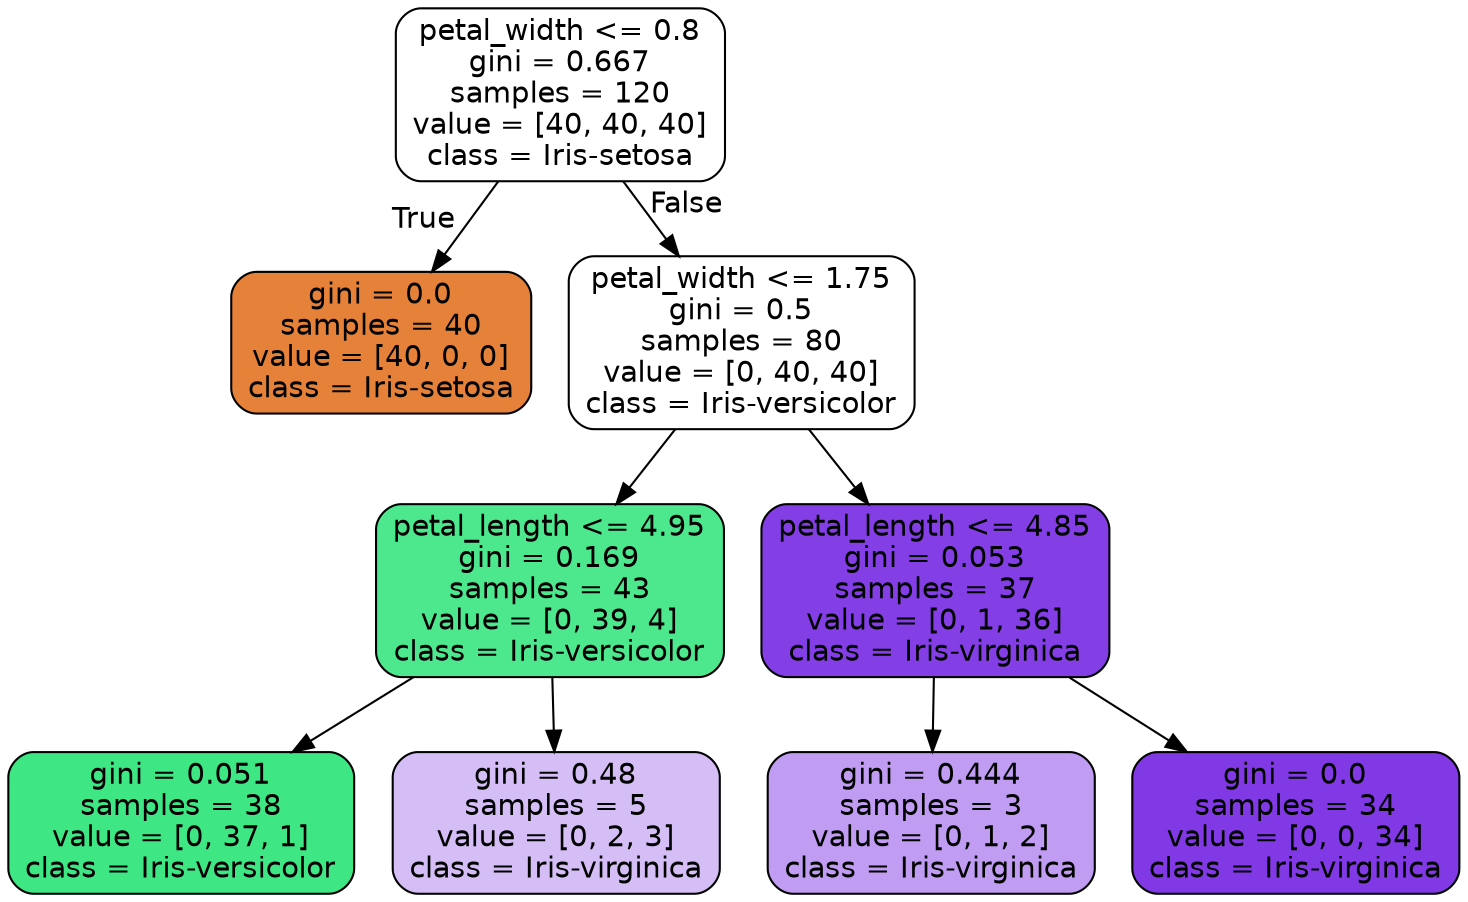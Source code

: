 digraph Tree {
node [shape=box, style="filled, rounded", color="black", fontname=helvetica] ;
edge [fontname=helvetica] ;
0 [label="petal_width <= 0.8\ngini = 0.667\nsamples = 120\nvalue = [40, 40, 40]\nclass = Iris-setosa", fillcolor="#e5813900"] ;
1 [label="gini = 0.0\nsamples = 40\nvalue = [40, 0, 0]\nclass = Iris-setosa", fillcolor="#e58139ff"] ;
0 -> 1 [labeldistance=2.5, labelangle=45, headlabel="True"] ;
2 [label="petal_width <= 1.75\ngini = 0.5\nsamples = 80\nvalue = [0, 40, 40]\nclass = Iris-versicolor", fillcolor="#39e58100"] ;
0 -> 2 [labeldistance=2.5, labelangle=-45, headlabel="False"] ;
3 [label="petal_length <= 4.95\ngini = 0.169\nsamples = 43\nvalue = [0, 39, 4]\nclass = Iris-versicolor", fillcolor="#39e581e5"] ;
2 -> 3 ;
4 [label="gini = 0.051\nsamples = 38\nvalue = [0, 37, 1]\nclass = Iris-versicolor", fillcolor="#39e581f8"] ;
3 -> 4 ;
5 [label="gini = 0.48\nsamples = 5\nvalue = [0, 2, 3]\nclass = Iris-virginica", fillcolor="#8139e555"] ;
3 -> 5 ;
6 [label="petal_length <= 4.85\ngini = 0.053\nsamples = 37\nvalue = [0, 1, 36]\nclass = Iris-virginica", fillcolor="#8139e5f8"] ;
2 -> 6 ;
7 [label="gini = 0.444\nsamples = 3\nvalue = [0, 1, 2]\nclass = Iris-virginica", fillcolor="#8139e57f"] ;
6 -> 7 ;
8 [label="gini = 0.0\nsamples = 34\nvalue = [0, 0, 34]\nclass = Iris-virginica", fillcolor="#8139e5ff"] ;
6 -> 8 ;
}
